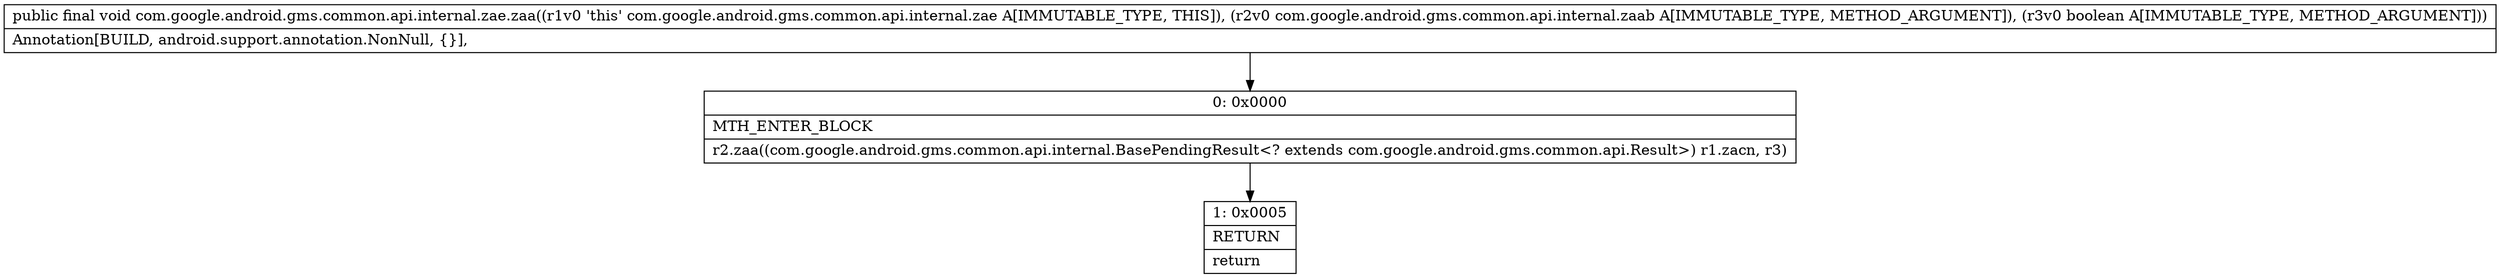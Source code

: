 digraph "CFG forcom.google.android.gms.common.api.internal.zae.zaa(Lcom\/google\/android\/gms\/common\/api\/internal\/zaab;Z)V" {
Node_0 [shape=record,label="{0\:\ 0x0000|MTH_ENTER_BLOCK\l|r2.zaa((com.google.android.gms.common.api.internal.BasePendingResult\<? extends com.google.android.gms.common.api.Result\>) r1.zacn, r3)\l}"];
Node_1 [shape=record,label="{1\:\ 0x0005|RETURN\l|return\l}"];
MethodNode[shape=record,label="{public final void com.google.android.gms.common.api.internal.zae.zaa((r1v0 'this' com.google.android.gms.common.api.internal.zae A[IMMUTABLE_TYPE, THIS]), (r2v0 com.google.android.gms.common.api.internal.zaab A[IMMUTABLE_TYPE, METHOD_ARGUMENT]), (r3v0 boolean A[IMMUTABLE_TYPE, METHOD_ARGUMENT]))  | Annotation[BUILD, android.support.annotation.NonNull, \{\}], \l}"];
MethodNode -> Node_0;
Node_0 -> Node_1;
}

